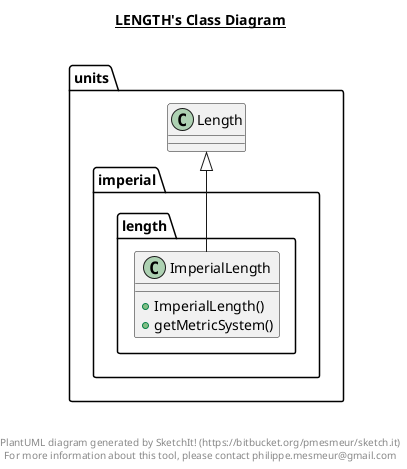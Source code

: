 @startuml

title __LENGTH's Class Diagram__\n

  namespace units {
    namespace imperial.length {
      class units.imperial.length.ImperialLength {
          + ImperialLength()
          + getMetricSystem()
      }
    }
  }
  

  units.imperial.length.ImperialLength -up-|> units.Length


right footer


PlantUML diagram generated by SketchIt! (https://bitbucket.org/pmesmeur/sketch.it)
For more information about this tool, please contact philippe.mesmeur@gmail.com
endfooter

@enduml
